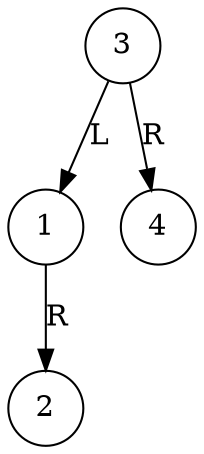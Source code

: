 digraph Tree {
node [shape=circle];
"3" -> "1" [label="L", dir=both, arrowhead=normal, arrowtail=none];
"1" -> "2" [label="R", dir=both, arrowhead=normal, arrowtail=none];
"3" -> "4" [label="R", dir=both, arrowhead=normal, arrowtail=none];
}
